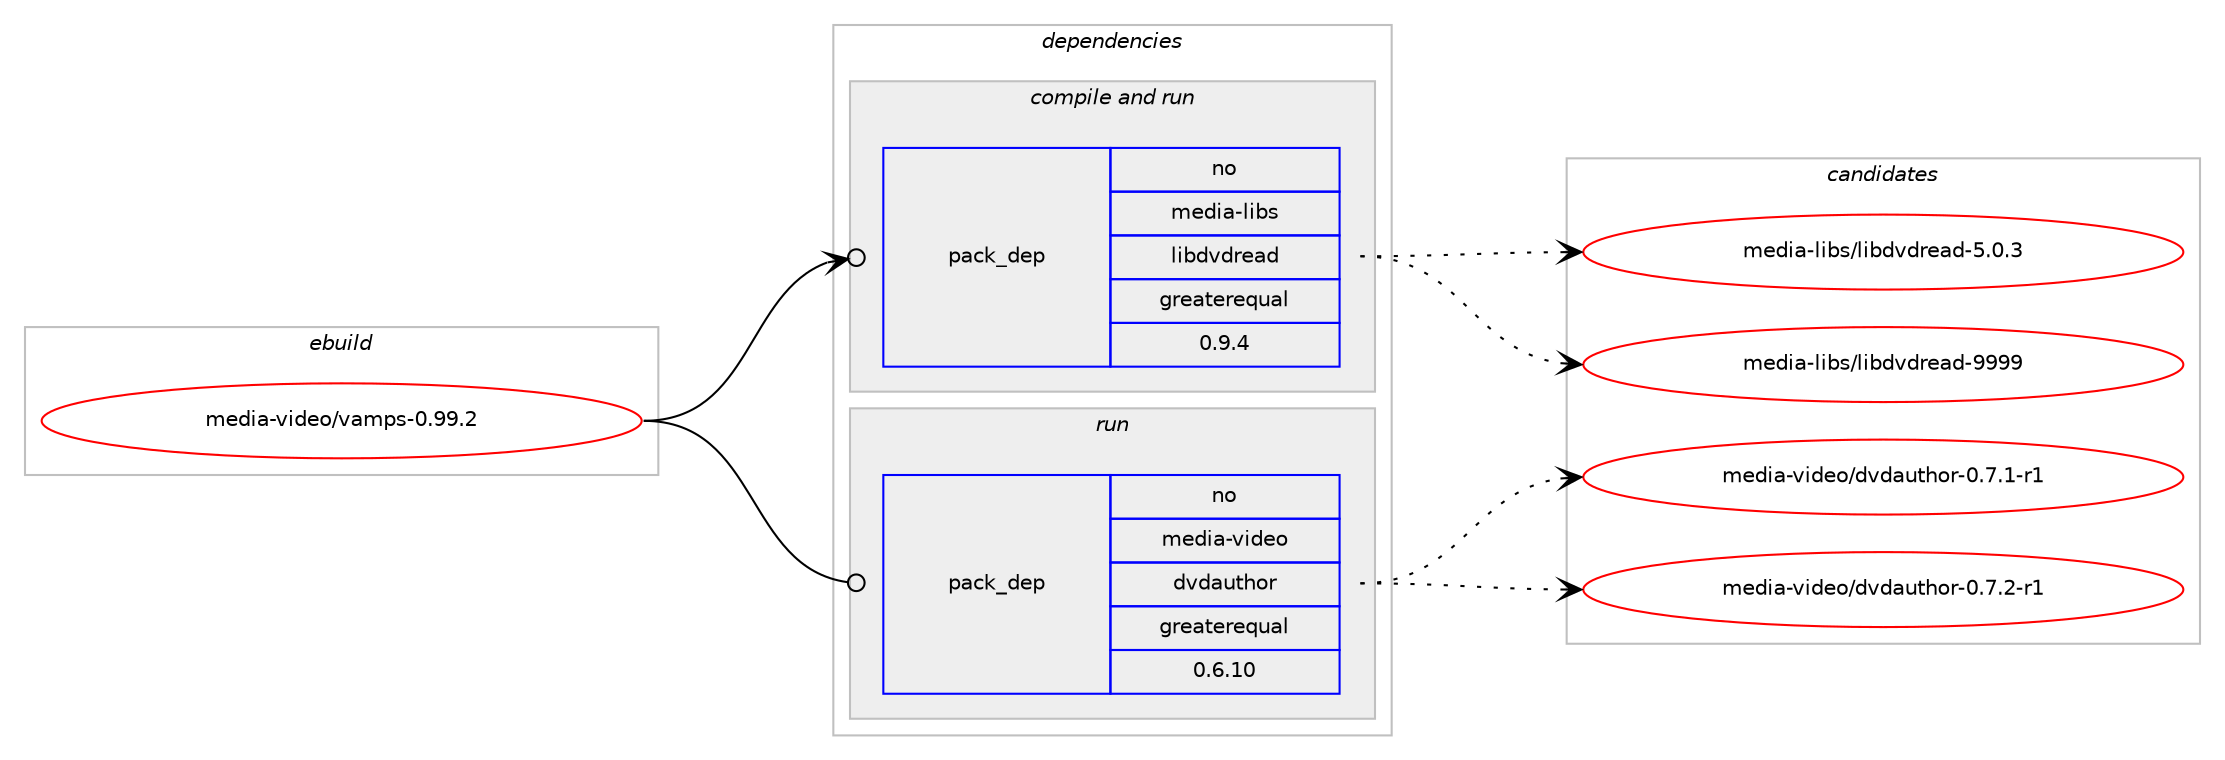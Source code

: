 digraph prolog {

# *************
# Graph options
# *************

newrank=true;
concentrate=true;
compound=true;
graph [rankdir=LR,fontname=Helvetica,fontsize=10,ranksep=1.5];#, ranksep=2.5, nodesep=0.2];
edge  [arrowhead=vee];
node  [fontname=Helvetica,fontsize=10];

# **********
# The ebuild
# **********

subgraph cluster_leftcol {
color=gray;
rank=same;
label=<<i>ebuild</i>>;
id [label="media-video/vamps-0.99.2", color=red, width=4, href="../media-video/vamps-0.99.2.svg"];
}

# ****************
# The dependencies
# ****************

subgraph cluster_midcol {
color=gray;
label=<<i>dependencies</i>>;
subgraph cluster_compile {
fillcolor="#eeeeee";
style=filled;
label=<<i>compile</i>>;
}
subgraph cluster_compileandrun {
fillcolor="#eeeeee";
style=filled;
label=<<i>compile and run</i>>;
subgraph pack292945 {
dependency397283 [label=<<TABLE BORDER="0" CELLBORDER="1" CELLSPACING="0" CELLPADDING="4" WIDTH="220"><TR><TD ROWSPAN="6" CELLPADDING="30">pack_dep</TD></TR><TR><TD WIDTH="110">no</TD></TR><TR><TD>media-libs</TD></TR><TR><TD>libdvdread</TD></TR><TR><TD>greaterequal</TD></TR><TR><TD>0.9.4</TD></TR></TABLE>>, shape=none, color=blue];
}
id:e -> dependency397283:w [weight=20,style="solid",arrowhead="odotvee"];
}
subgraph cluster_run {
fillcolor="#eeeeee";
style=filled;
label=<<i>run</i>>;
subgraph pack292946 {
dependency397284 [label=<<TABLE BORDER="0" CELLBORDER="1" CELLSPACING="0" CELLPADDING="4" WIDTH="220"><TR><TD ROWSPAN="6" CELLPADDING="30">pack_dep</TD></TR><TR><TD WIDTH="110">no</TD></TR><TR><TD>media-video</TD></TR><TR><TD>dvdauthor</TD></TR><TR><TD>greaterequal</TD></TR><TR><TD>0.6.10</TD></TR></TABLE>>, shape=none, color=blue];
}
id:e -> dependency397284:w [weight=20,style="solid",arrowhead="odot"];
}
}

# **************
# The candidates
# **************

subgraph cluster_choices {
rank=same;
color=gray;
label=<<i>candidates</i>>;

subgraph choice292945 {
color=black;
nodesep=1;
choice109101100105974510810598115471081059810011810011410197100455346484651 [label="media-libs/libdvdread-5.0.3", color=red, width=4,href="../media-libs/libdvdread-5.0.3.svg"];
choice1091011001059745108105981154710810598100118100114101971004557575757 [label="media-libs/libdvdread-9999", color=red, width=4,href="../media-libs/libdvdread-9999.svg"];
dependency397283:e -> choice109101100105974510810598115471081059810011810011410197100455346484651:w [style=dotted,weight="100"];
dependency397283:e -> choice1091011001059745108105981154710810598100118100114101971004557575757:w [style=dotted,weight="100"];
}
subgraph choice292946 {
color=black;
nodesep=1;
choice109101100105974511810510010111147100118100971171161041111144548465546494511449 [label="media-video/dvdauthor-0.7.1-r1", color=red, width=4,href="../media-video/dvdauthor-0.7.1-r1.svg"];
choice109101100105974511810510010111147100118100971171161041111144548465546504511449 [label="media-video/dvdauthor-0.7.2-r1", color=red, width=4,href="../media-video/dvdauthor-0.7.2-r1.svg"];
dependency397284:e -> choice109101100105974511810510010111147100118100971171161041111144548465546494511449:w [style=dotted,weight="100"];
dependency397284:e -> choice109101100105974511810510010111147100118100971171161041111144548465546504511449:w [style=dotted,weight="100"];
}
}

}
